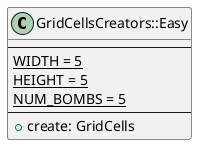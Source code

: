 @startuml grid_cells_creators_easy_class

class GridCellsCreators::Easy {
    --
    {static} WIDTH = 5
    {static} HEIGHT = 5
    {static} NUM_BOMBS = 5
    --
    + create: GridCells
}

@enduml 